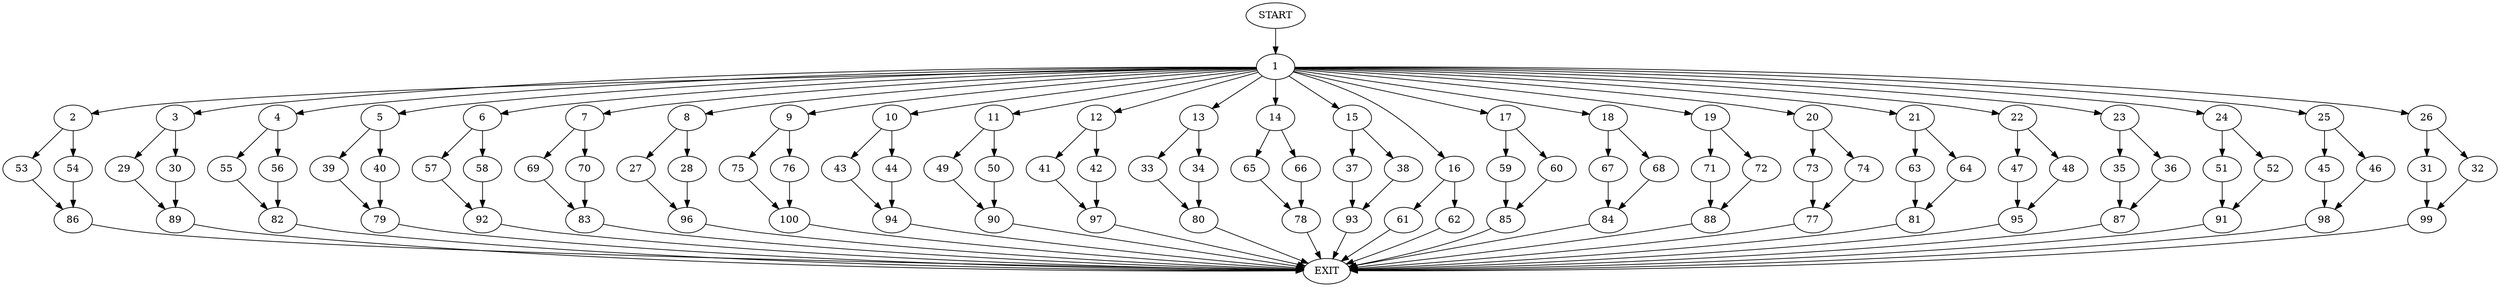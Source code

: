 digraph {
0 [label="START"]
101 [label="EXIT"]
0 -> 1
1 -> 2
1 -> 3
1 -> 4
1 -> 5
1 -> 6
1 -> 7
1 -> 8
1 -> 9
1 -> 10
1 -> 11
1 -> 12
1 -> 13
1 -> 14
1 -> 15
1 -> 16
1 -> 17
1 -> 18
1 -> 19
1 -> 20
1 -> 21
1 -> 22
1 -> 23
1 -> 24
1 -> 25
1 -> 26
8 -> 27
8 -> 28
3 -> 29
3 -> 30
26 -> 31
26 -> 32
13 -> 33
13 -> 34
23 -> 35
23 -> 36
15 -> 37
15 -> 38
5 -> 39
5 -> 40
12 -> 41
12 -> 42
10 -> 43
10 -> 44
25 -> 45
25 -> 46
22 -> 47
22 -> 48
11 -> 49
11 -> 50
24 -> 51
24 -> 52
2 -> 53
2 -> 54
4 -> 55
4 -> 56
6 -> 57
6 -> 58
17 -> 59
17 -> 60
16 -> 61
16 -> 62
21 -> 63
21 -> 64
14 -> 65
14 -> 66
18 -> 67
18 -> 68
7 -> 69
7 -> 70
19 -> 71
19 -> 72
20 -> 73
20 -> 74
9 -> 75
9 -> 76
73 -> 77
74 -> 77
77 -> 101
65 -> 78
66 -> 78
78 -> 101
39 -> 79
40 -> 79
79 -> 101
34 -> 80
33 -> 80
80 -> 101
64 -> 81
63 -> 81
81 -> 101
56 -> 82
55 -> 82
82 -> 101
70 -> 83
69 -> 83
83 -> 101
67 -> 84
68 -> 84
84 -> 101
59 -> 85
60 -> 85
85 -> 101
54 -> 86
53 -> 86
86 -> 101
35 -> 87
36 -> 87
87 -> 101
71 -> 88
72 -> 88
88 -> 101
30 -> 89
29 -> 89
89 -> 101
50 -> 90
49 -> 90
90 -> 101
52 -> 91
51 -> 91
91 -> 101
58 -> 92
57 -> 92
92 -> 101
37 -> 93
38 -> 93
93 -> 101
44 -> 94
43 -> 94
94 -> 101
48 -> 95
47 -> 95
95 -> 101
28 -> 96
27 -> 96
96 -> 101
41 -> 97
42 -> 97
97 -> 101
46 -> 98
45 -> 98
98 -> 101
31 -> 99
32 -> 99
99 -> 101
75 -> 100
76 -> 100
100 -> 101
62 -> 101
61 -> 101
}

